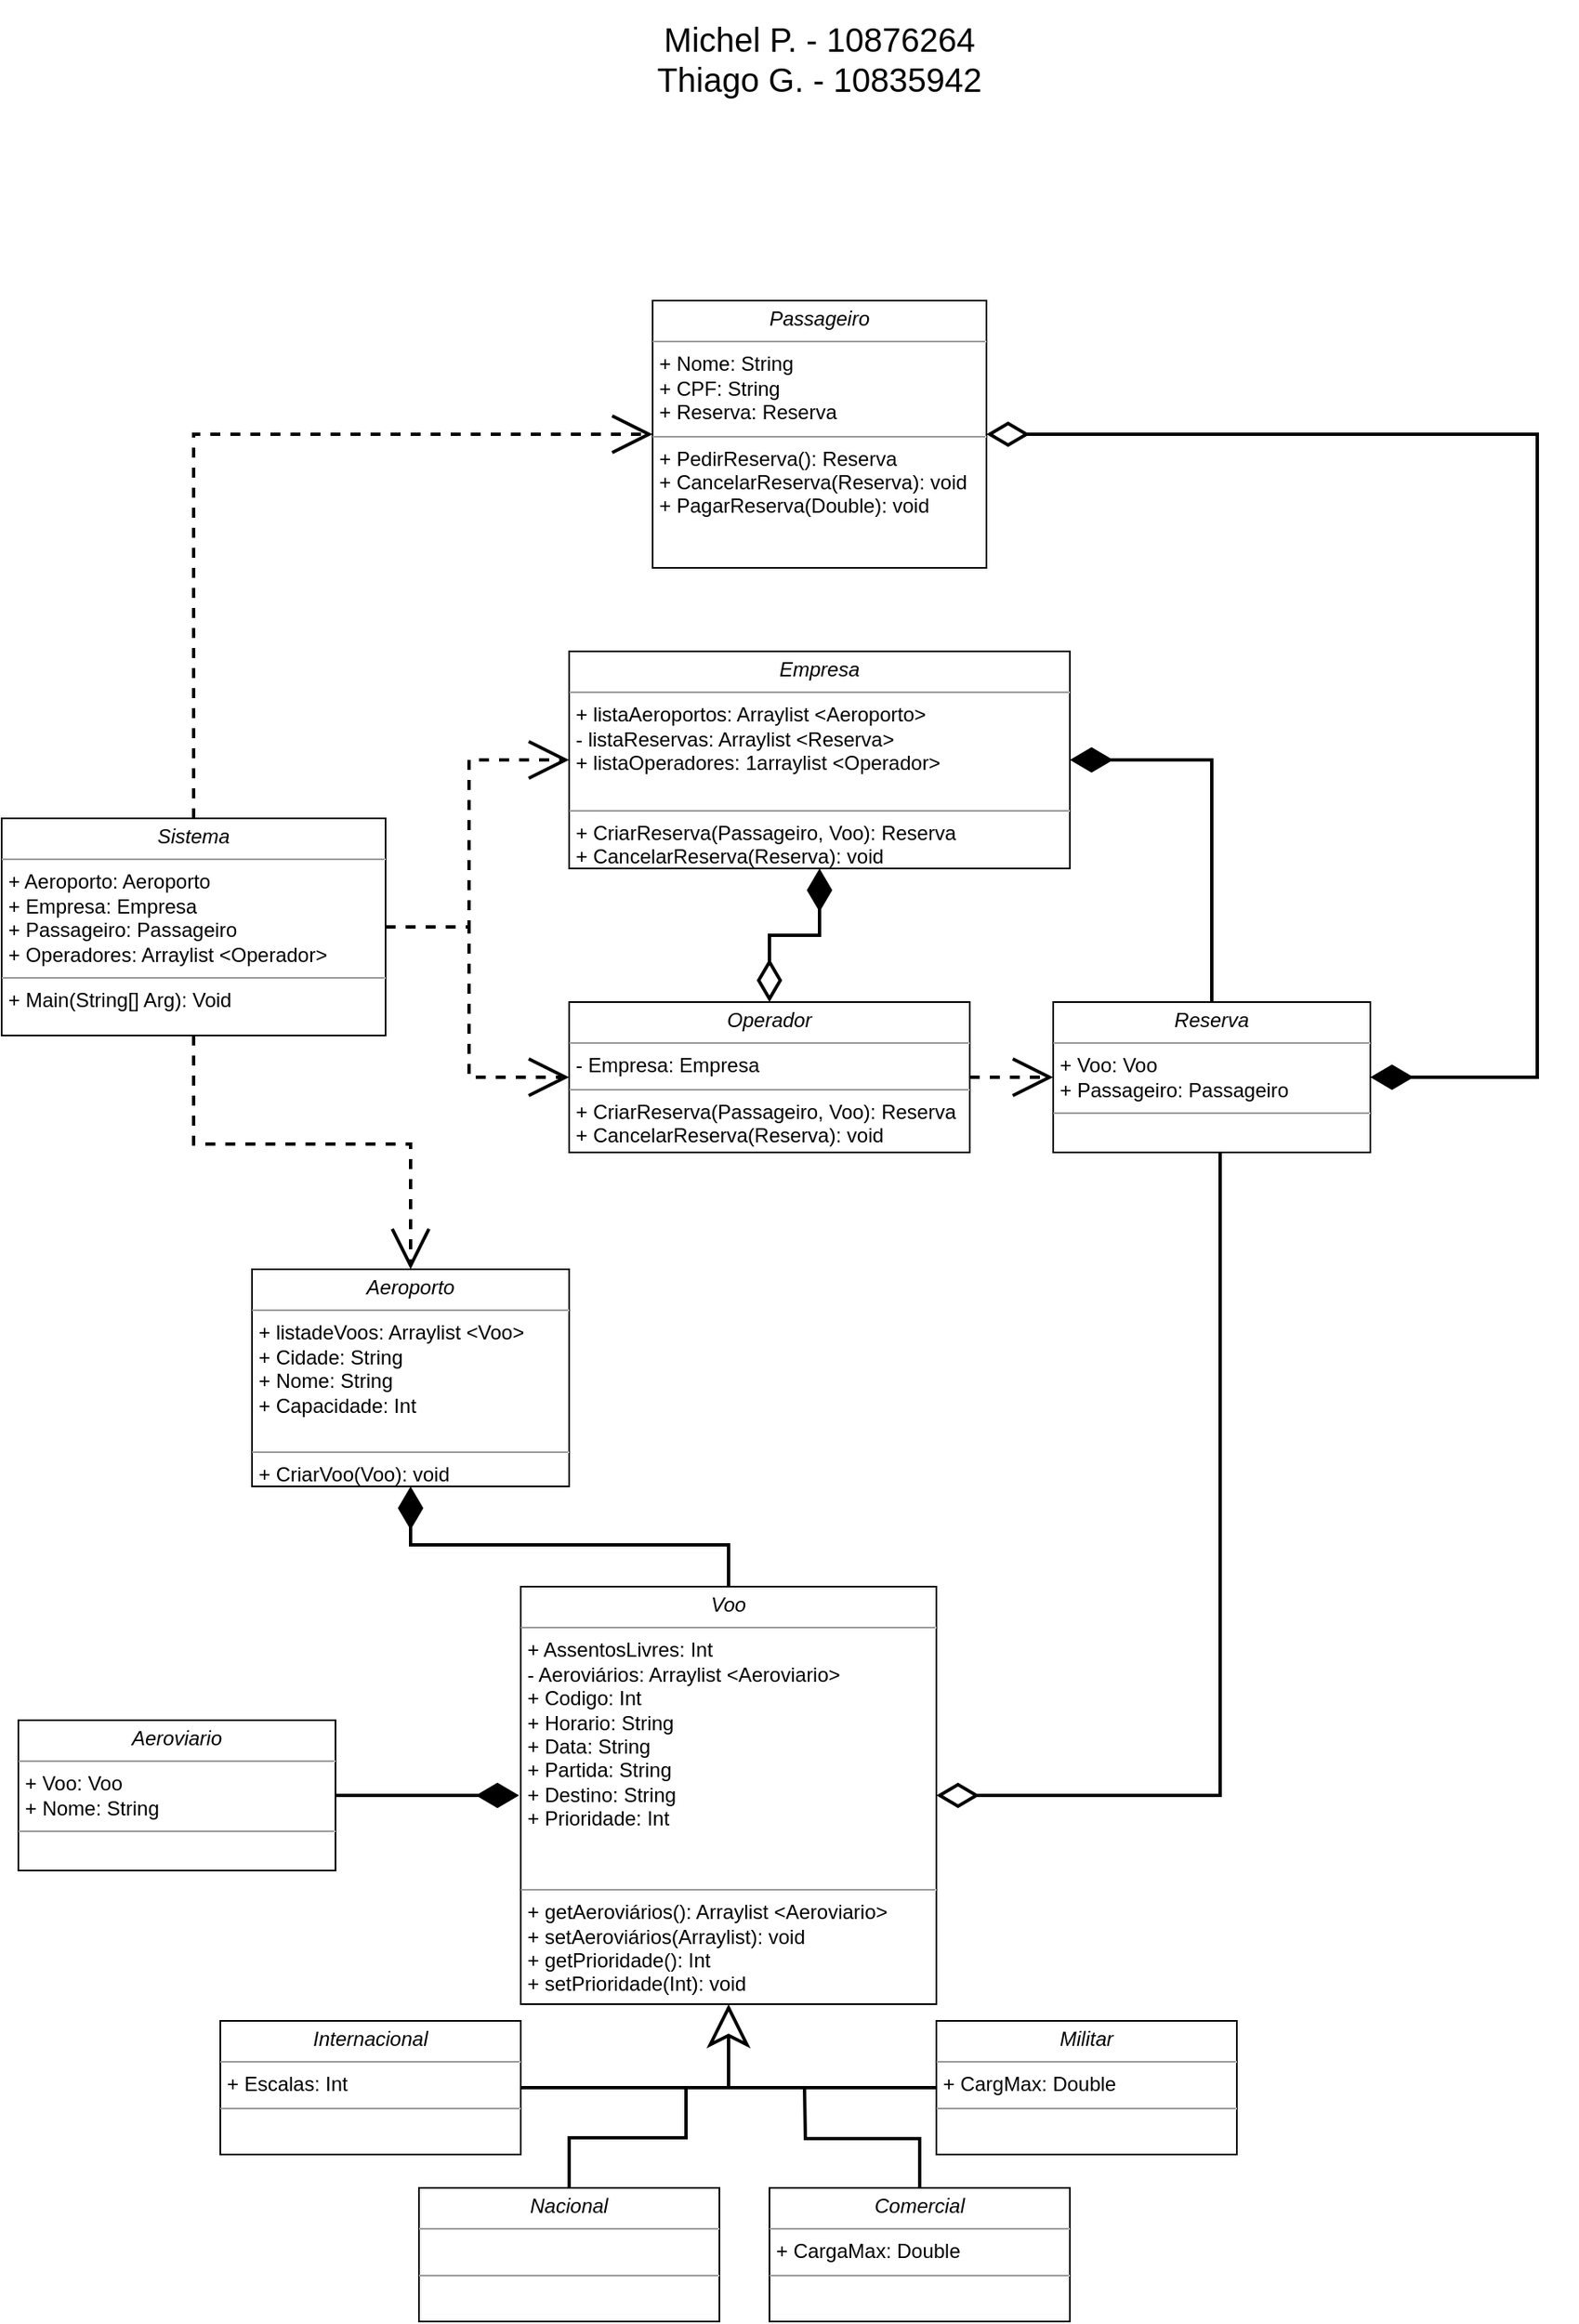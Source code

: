 <mxfile version="14.6.6" type="device"><diagram name="Page-1" id="c4acf3e9-155e-7222-9cf6-157b1a14988f"><mxGraphModel dx="1021" dy="1629" grid="1" gridSize="10" guides="1" tooltips="1" connect="1" arrows="1" fold="1" page="1" pageScale="1" pageWidth="850" pageHeight="1100" background="#ffffff" math="0" shadow="0"><root><mxCell id="0"/><mxCell id="1" parent="0"/><mxCell id="5d2195bd80daf111-18" value="&lt;p style=&quot;margin: 0px ; margin-top: 4px ; text-align: center&quot;&gt;&lt;i&gt;Aeroporto&lt;/i&gt;&lt;br&gt;&lt;/p&gt;&lt;hr size=&quot;1&quot;&gt;&lt;p style=&quot;margin: 0px ; margin-left: 4px&quot;&gt;+ listadeVoos: Arraylist &amp;lt;Voo&amp;gt;&lt;/p&gt;&lt;p style=&quot;margin: 0px ; margin-left: 4px&quot;&gt;+ Cidade: String&lt;/p&gt;&lt;p style=&quot;margin: 0px ; margin-left: 4px&quot;&gt;+ Nome: String&lt;/p&gt;&lt;p style=&quot;margin: 0px ; margin-left: 4px&quot;&gt;+ Capacidade: Int&lt;/p&gt;&lt;p style=&quot;margin: 0px ; margin-left: 4px&quot;&gt;&lt;br&gt;&lt;/p&gt;&lt;hr size=&quot;1&quot;&gt;&lt;p style=&quot;margin: 0px ; margin-left: 4px&quot;&gt;+ CriarVoo(Voo): void&amp;nbsp;&lt;br&gt;&lt;br&gt;&lt;/p&gt;" style="verticalAlign=top;align=left;overflow=fill;fontSize=12;fontFamily=Helvetica;html=1;rounded=0;shadow=0;comic=0;labelBackgroundColor=none;strokeWidth=1" parent="1" vertex="1"><mxGeometry x="460" y="140" width="190" height="130" as="geometry"/></mxCell><mxCell id="ddjYF5atEAfd1LjbMcng-1" value="&lt;p style=&quot;margin: 0px ; margin-top: 4px ; text-align: center&quot;&gt;&lt;i&gt;Empresa&lt;/i&gt;&lt;/p&gt;&lt;hr size=&quot;1&quot;&gt;&lt;p style=&quot;margin: 0px ; margin-left: 4px&quot;&gt;+ listaAeroportos: Arraylist &amp;lt;Aeroporto&amp;gt;&lt;/p&gt;&lt;p style=&quot;margin: 0px ; margin-left: 4px&quot;&gt;- listaReservas: Arraylist &amp;lt;Reserva&amp;gt;&lt;/p&gt;&lt;p style=&quot;margin: 0px ; margin-left: 4px&quot;&gt;+ listaOperadores: 1arraylist &amp;lt;Operador&amp;gt;&lt;/p&gt;&lt;p style=&quot;margin: 0px ; margin-left: 4px&quot;&gt;&lt;br&gt;&lt;/p&gt;&lt;hr size=&quot;1&quot;&gt;&lt;p style=&quot;margin: 0px ; margin-left: 4px&quot;&gt;+ CriarReserva(Passageiro, Voo): Reserva&lt;/p&gt;&lt;p style=&quot;margin: 0px ; margin-left: 4px&quot;&gt;+ CancelarReserva(Reserva): void&lt;br&gt;&lt;br&gt;&lt;/p&gt;" style="verticalAlign=top;align=left;overflow=fill;fontSize=12;fontFamily=Helvetica;html=1;rounded=0;shadow=0;comic=0;labelBackgroundColor=none;strokeWidth=1" vertex="1" parent="1"><mxGeometry x="650" y="-230" width="300" height="130" as="geometry"/></mxCell><mxCell id="ddjYF5atEAfd1LjbMcng-29" style="edgeStyle=orthogonalEdgeStyle;rounded=0;orthogonalLoop=1;jettySize=auto;html=1;entryX=0.5;entryY=1;entryDx=0;entryDy=0;endArrow=diamondThin;endFill=1;strokeWidth=2;jumpSize=6;targetPerimeterSpacing=0;startArrow=none;startFill=0;endSize=20;" edge="1" parent="1" source="ddjYF5atEAfd1LjbMcng-5" target="5d2195bd80daf111-18"><mxGeometry relative="1" as="geometry"/></mxCell><mxCell id="ddjYF5atEAfd1LjbMcng-30" style="edgeStyle=orthogonalEdgeStyle;rounded=0;jumpSize=6;orthogonalLoop=1;jettySize=auto;html=1;entryX=0.5;entryY=1;entryDx=0;entryDy=0;startArrow=diamondThin;startFill=0;endArrow=diamondThin;endFill=1;startSize=20;endSize=20;targetPerimeterSpacing=0;strokeWidth=2;" edge="1" parent="1" source="ddjYF5atEAfd1LjbMcng-10" target="ddjYF5atEAfd1LjbMcng-1"><mxGeometry relative="1" as="geometry"/></mxCell><mxCell id="ddjYF5atEAfd1LjbMcng-38" style="edgeStyle=orthogonalEdgeStyle;rounded=0;jumpSize=6;orthogonalLoop=1;jettySize=auto;html=1;startArrow=none;startFill=0;endArrow=open;endFill=0;startSize=20;endSize=20;targetPerimeterSpacing=0;strokeWidth=2;dashed=1;" edge="1" parent="1" source="ddjYF5atEAfd1LjbMcng-10" target="ddjYF5atEAfd1LjbMcng-12"><mxGeometry relative="1" as="geometry"/></mxCell><mxCell id="ddjYF5atEAfd1LjbMcng-10" value="&lt;p style=&quot;margin: 0px ; margin-top: 4px ; text-align: center&quot;&gt;&lt;i&gt;Operador&lt;/i&gt;&lt;/p&gt;&lt;hr size=&quot;1&quot;&gt;&lt;p style=&quot;margin: 0px ; margin-left: 4px&quot;&gt;- Empresa: Empresa&lt;/p&gt;&lt;hr size=&quot;1&quot;&gt;&lt;p style=&quot;margin: 0px ; margin-left: 4px&quot;&gt;+ CriarReserva(Passageiro, Voo): Reserva&lt;/p&gt;&lt;p style=&quot;margin: 0px ; margin-left: 4px&quot;&gt;+ CancelarReserva(Reserva): void&lt;br&gt;&lt;br&gt;&lt;/p&gt;" style="verticalAlign=top;align=left;overflow=fill;fontSize=12;fontFamily=Helvetica;html=1;rounded=0;shadow=0;comic=0;labelBackgroundColor=none;strokeWidth=1" vertex="1" parent="1"><mxGeometry x="650" y="-20" width="240" height="90" as="geometry"/></mxCell><mxCell id="ddjYF5atEAfd1LjbMcng-34" style="edgeStyle=orthogonalEdgeStyle;rounded=0;jumpSize=6;orthogonalLoop=1;jettySize=auto;html=1;entryX=1;entryY=0.5;entryDx=0;entryDy=0;startArrow=none;startFill=0;endArrow=diamondThin;endFill=1;startSize=20;endSize=20;targetPerimeterSpacing=0;strokeWidth=2;" edge="1" parent="1" source="ddjYF5atEAfd1LjbMcng-12" target="ddjYF5atEAfd1LjbMcng-1"><mxGeometry relative="1" as="geometry"/></mxCell><mxCell id="ddjYF5atEAfd1LjbMcng-35" style="edgeStyle=orthogonalEdgeStyle;rounded=0;jumpSize=6;orthogonalLoop=1;jettySize=auto;html=1;entryX=1;entryY=0.5;entryDx=0;entryDy=0;startArrow=none;startFill=0;endArrow=diamondThin;endFill=0;startSize=20;endSize=20;targetPerimeterSpacing=0;strokeWidth=2;" edge="1" parent="1" source="ddjYF5atEAfd1LjbMcng-12" target="ddjYF5atEAfd1LjbMcng-5"><mxGeometry relative="1" as="geometry"><Array as="points"><mxPoint x="1040" y="455"/></Array></mxGeometry></mxCell><mxCell id="ddjYF5atEAfd1LjbMcng-36" style="edgeStyle=orthogonalEdgeStyle;rounded=0;jumpSize=6;orthogonalLoop=1;jettySize=auto;html=1;entryX=1;entryY=0.5;entryDx=0;entryDy=0;startArrow=diamondThin;startFill=1;endArrow=diamondThin;endFill=0;startSize=20;endSize=20;targetPerimeterSpacing=0;strokeWidth=2;" edge="1" parent="1" source="ddjYF5atEAfd1LjbMcng-12" target="ddjYF5atEAfd1LjbMcng-13"><mxGeometry relative="1" as="geometry"><Array as="points"><mxPoint x="1230" y="25"/><mxPoint x="1230" y="-360"/></Array></mxGeometry></mxCell><mxCell id="ddjYF5atEAfd1LjbMcng-12" value="&lt;p style=&quot;margin: 0px ; margin-top: 4px ; text-align: center&quot;&gt;&lt;i&gt;Reserva&lt;/i&gt;&lt;/p&gt;&lt;hr size=&quot;1&quot;&gt;&lt;p style=&quot;margin: 0px ; margin-left: 4px&quot;&gt;+ Voo: Voo&lt;/p&gt;&lt;p style=&quot;margin: 0px ; margin-left: 4px&quot;&gt;&lt;span&gt;+ Passageiro: Passageiro&lt;/span&gt;&lt;br&gt;&lt;/p&gt;&lt;hr size=&quot;1&quot;&gt;&lt;p style=&quot;margin: 0px ; margin-left: 4px&quot;&gt;&lt;br&gt;&lt;/p&gt;" style="verticalAlign=top;align=left;overflow=fill;fontSize=12;fontFamily=Helvetica;html=1;rounded=0;shadow=0;comic=0;labelBackgroundColor=none;strokeWidth=1" vertex="1" parent="1"><mxGeometry x="940" y="-20" width="190" height="90" as="geometry"/></mxCell><mxCell id="ddjYF5atEAfd1LjbMcng-13" value="&lt;p style=&quot;margin: 0px ; margin-top: 4px ; text-align: center&quot;&gt;&lt;i&gt;Passageiro&lt;/i&gt;&lt;/p&gt;&lt;hr size=&quot;1&quot;&gt;&lt;p style=&quot;margin: 0px ; margin-left: 4px&quot;&gt;+ Nome: String&lt;/p&gt;&lt;p style=&quot;margin: 0px ; margin-left: 4px&quot;&gt;+ CPF: String&lt;/p&gt;&lt;p style=&quot;margin: 0px ; margin-left: 4px&quot;&gt;+ Reserva: Reserva&lt;/p&gt;&lt;hr size=&quot;1&quot;&gt;&lt;p style=&quot;margin: 0px 0px 0px 4px&quot;&gt;+ PedirReserva(): Reserva&lt;/p&gt;&lt;p style=&quot;margin: 0px 0px 0px 4px&quot;&gt;+ CancelarReserva(Reserva): void&lt;/p&gt;&lt;p style=&quot;margin: 0px 0px 0px 4px&quot;&gt;+ PagarReserva(Double): void&lt;/p&gt;" style="verticalAlign=top;align=left;overflow=fill;fontSize=12;fontFamily=Helvetica;html=1;rounded=0;shadow=0;comic=0;labelBackgroundColor=none;strokeWidth=1" vertex="1" parent="1"><mxGeometry x="700" y="-440" width="200" height="160" as="geometry"/></mxCell><mxCell id="ddjYF5atEAfd1LjbMcng-22" value="" style="edgeStyle=orthogonalEdgeStyle;rounded=0;orthogonalLoop=1;jettySize=auto;html=1;endArrow=open;endFill=0;dashed=1;strokeWidth=2;endSize=20;" edge="1" parent="1" source="ddjYF5atEAfd1LjbMcng-14" target="5d2195bd80daf111-18"><mxGeometry relative="1" as="geometry"/></mxCell><mxCell id="ddjYF5atEAfd1LjbMcng-25" style="edgeStyle=orthogonalEdgeStyle;rounded=0;orthogonalLoop=1;jettySize=auto;html=1;entryX=0;entryY=0.5;entryDx=0;entryDy=0;dashed=1;endArrow=open;endFill=0;strokeWidth=2;endSize=20;" edge="1" parent="1" source="ddjYF5atEAfd1LjbMcng-14" target="ddjYF5atEAfd1LjbMcng-13"><mxGeometry relative="1" as="geometry"><Array as="points"><mxPoint x="425" y="-360"/></Array></mxGeometry></mxCell><mxCell id="ddjYF5atEAfd1LjbMcng-27" style="edgeStyle=orthogonalEdgeStyle;rounded=0;orthogonalLoop=1;jettySize=auto;html=1;entryX=0;entryY=0.5;entryDx=0;entryDy=0;dashed=1;endArrow=open;endFill=0;strokeWidth=2;startSize=6;endSize=20;" edge="1" parent="1" source="ddjYF5atEAfd1LjbMcng-14" target="ddjYF5atEAfd1LjbMcng-1"><mxGeometry relative="1" as="geometry"/></mxCell><mxCell id="ddjYF5atEAfd1LjbMcng-28" style="edgeStyle=orthogonalEdgeStyle;rounded=0;orthogonalLoop=1;jettySize=auto;html=1;entryX=0;entryY=0.5;entryDx=0;entryDy=0;dashed=1;endArrow=open;endFill=0;strokeWidth=2;endSize=20;" edge="1" parent="1" source="ddjYF5atEAfd1LjbMcng-14" target="ddjYF5atEAfd1LjbMcng-10"><mxGeometry relative="1" as="geometry"/></mxCell><mxCell id="ddjYF5atEAfd1LjbMcng-14" value="&lt;p style=&quot;margin: 0px ; margin-top: 4px ; text-align: center&quot;&gt;&lt;i&gt;Sistema&lt;/i&gt;&lt;/p&gt;&lt;hr size=&quot;1&quot;&gt;&lt;p style=&quot;margin: 0px ; margin-left: 4px&quot;&gt;+ Aeroporto: Aeroporto&lt;/p&gt;&lt;p style=&quot;margin: 0px ; margin-left: 4px&quot;&gt;+ Empresa: Empresa&lt;/p&gt;&lt;p style=&quot;margin: 0px ; margin-left: 4px&quot;&gt;+ Passageiro: Passageiro&lt;/p&gt;&lt;p style=&quot;margin: 0px ; margin-left: 4px&quot;&gt;+ Operadores: Arraylist &amp;lt;Operador&amp;gt;&lt;/p&gt;&lt;hr size=&quot;1&quot;&gt;&lt;p style=&quot;margin: 0px ; margin-left: 4px&quot;&gt;+ Main(String[] Arg): Void&lt;/p&gt;" style="verticalAlign=top;align=left;overflow=fill;fontSize=12;fontFamily=Helvetica;html=1;rounded=0;shadow=0;comic=0;labelBackgroundColor=none;strokeWidth=1" vertex="1" parent="1"><mxGeometry x="310" y="-130" width="230" height="130" as="geometry"/></mxCell><mxCell id="ddjYF5atEAfd1LjbMcng-37" value="" style="group" vertex="1" connectable="0" parent="1"><mxGeometry x="320" y="330" width="730" height="440" as="geometry"/></mxCell><mxCell id="ddjYF5atEAfd1LjbMcng-5" value="&lt;p style=&quot;margin: 0px ; margin-top: 4px ; text-align: center&quot;&gt;&lt;i&gt;Voo&lt;/i&gt;&lt;/p&gt;&lt;hr size=&quot;1&quot;&gt;&lt;p style=&quot;margin: 0px ; margin-left: 4px&quot;&gt;+ AssentosLivres: Int&lt;/p&gt;&lt;p style=&quot;margin: 0px ; margin-left: 4px&quot;&gt;- Aeroviários: Arraylist &amp;lt;Aeroviario&amp;gt;&lt;/p&gt;&lt;p style=&quot;margin: 0px ; margin-left: 4px&quot;&gt;+ Codigo: Int&lt;/p&gt;&lt;p style=&quot;margin: 0px ; margin-left: 4px&quot;&gt;+ Horario: String&lt;/p&gt;&lt;p style=&quot;margin: 0px ; margin-left: 4px&quot;&gt;+ Data: String&lt;/p&gt;&lt;p style=&quot;margin: 0px ; margin-left: 4px&quot;&gt;+ Partida: String&lt;/p&gt;&lt;p style=&quot;margin: 0px ; margin-left: 4px&quot;&gt;+ Destino: String&lt;/p&gt;&lt;p style=&quot;margin: 0px ; margin-left: 4px&quot;&gt;+ Prioridade: Int&lt;/p&gt;&lt;p style=&quot;margin: 0px ; margin-left: 4px&quot;&gt;&lt;br&gt;&lt;/p&gt;&lt;p style=&quot;margin: 0px ; margin-left: 4px&quot;&gt;&lt;br&gt;&lt;/p&gt;&lt;hr size=&quot;1&quot;&gt;&lt;p style=&quot;margin: 0px ; margin-left: 4px&quot;&gt;+ getAeroviários(): Arraylist &amp;lt;Aeroviario&amp;gt;&lt;/p&gt;&lt;p style=&quot;margin: 0px ; margin-left: 4px&quot;&gt;+ setAeroviários(Arraylist): void&amp;nbsp;&lt;/p&gt;&lt;p style=&quot;margin: 0px ; margin-left: 4px&quot;&gt;+ getPrioridade(): Int&lt;/p&gt;&lt;p style=&quot;margin: 0px ; margin-left: 4px&quot;&gt;+ setPrioridade(Int): void&lt;/p&gt;&lt;p style=&quot;margin: 0px ; margin-left: 4px&quot;&gt;&amp;nbsp;&lt;br&gt;&lt;br&gt;&lt;/p&gt;" style="verticalAlign=top;align=left;overflow=fill;fontSize=12;fontFamily=Helvetica;html=1;rounded=0;shadow=0;comic=0;labelBackgroundColor=none;strokeWidth=1" vertex="1" parent="ddjYF5atEAfd1LjbMcng-37"><mxGeometry x="301" width="249" height="250" as="geometry"/></mxCell><mxCell id="ddjYF5atEAfd1LjbMcng-17" style="edgeStyle=orthogonalEdgeStyle;rounded=0;orthogonalLoop=1;jettySize=auto;html=1;entryX=0.5;entryY=1;entryDx=0;entryDy=0;exitX=1;exitY=0.5;exitDx=0;exitDy=0;endArrow=classic;endFill=0;strokeWidth=2;endSize=20;" edge="1" parent="ddjYF5atEAfd1LjbMcng-37" source="ddjYF5atEAfd1LjbMcng-6" target="ddjYF5atEAfd1LjbMcng-5"><mxGeometry relative="1" as="geometry"/></mxCell><mxCell id="ddjYF5atEAfd1LjbMcng-6" value="&lt;p style=&quot;margin: 0px ; margin-top: 4px ; text-align: center&quot;&gt;&lt;i&gt;Internacional&lt;/i&gt;&lt;/p&gt;&lt;hr size=&quot;1&quot;&gt;&lt;p style=&quot;margin: 0px ; margin-left: 4px&quot;&gt;+ Escalas: Int&lt;/p&gt;&lt;hr size=&quot;1&quot;&gt;&lt;p style=&quot;margin: 0px ; margin-left: 4px&quot;&gt;&lt;br&gt;&lt;/p&gt;&lt;p style=&quot;margin: 0px ; margin-left: 4px&quot;&gt;&lt;br&gt;&lt;/p&gt;" style="verticalAlign=top;align=left;overflow=fill;fontSize=12;fontFamily=Helvetica;html=1;rounded=0;shadow=0;comic=0;labelBackgroundColor=none;strokeWidth=1" vertex="1" parent="ddjYF5atEAfd1LjbMcng-37"><mxGeometry x="121" y="260" width="180" height="80" as="geometry"/></mxCell><mxCell id="ddjYF5atEAfd1LjbMcng-19" style="edgeStyle=orthogonalEdgeStyle;rounded=0;orthogonalLoop=1;jettySize=auto;html=1;endArrow=none;endFill=0;strokeWidth=2;" edge="1" parent="ddjYF5atEAfd1LjbMcng-37" source="ddjYF5atEAfd1LjbMcng-7"><mxGeometry relative="1" as="geometry"><mxPoint x="351" y="300" as="targetPoint"/><Array as="points"><mxPoint x="330" y="330"/><mxPoint x="400" y="330"/><mxPoint x="400" y="300"/></Array></mxGeometry></mxCell><mxCell id="ddjYF5atEAfd1LjbMcng-7" value="&lt;p style=&quot;margin: 0px ; margin-top: 4px ; text-align: center&quot;&gt;&lt;i&gt;Nacional&lt;/i&gt;&lt;/p&gt;&lt;hr size=&quot;1&quot;&gt;&lt;p style=&quot;margin: 0px ; margin-left: 4px&quot;&gt;&lt;br&gt;&lt;/p&gt;&lt;hr size=&quot;1&quot;&gt;&lt;p style=&quot;margin: 0px ; margin-left: 4px&quot;&gt;&lt;br&gt;&lt;/p&gt;&lt;p style=&quot;margin: 0px ; margin-left: 4px&quot;&gt;&lt;br&gt;&lt;/p&gt;" style="verticalAlign=top;align=left;overflow=fill;fontSize=12;fontFamily=Helvetica;html=1;rounded=0;shadow=0;comic=0;labelBackgroundColor=none;strokeWidth=1" vertex="1" parent="ddjYF5atEAfd1LjbMcng-37"><mxGeometry x="240" y="360" width="180" height="80" as="geometry"/></mxCell><mxCell id="ddjYF5atEAfd1LjbMcng-21" style="edgeStyle=orthogonalEdgeStyle;rounded=0;orthogonalLoop=1;jettySize=auto;html=1;endArrow=none;endFill=0;strokeWidth=2;" edge="1" parent="ddjYF5atEAfd1LjbMcng-37" source="ddjYF5atEAfd1LjbMcng-8"><mxGeometry relative="1" as="geometry"><mxPoint x="471" y="300" as="targetPoint"/></mxGeometry></mxCell><mxCell id="ddjYF5atEAfd1LjbMcng-8" value="&lt;p style=&quot;margin: 0px ; margin-top: 4px ; text-align: center&quot;&gt;&lt;i&gt;Comercial&lt;/i&gt;&lt;/p&gt;&lt;hr size=&quot;1&quot;&gt;&lt;p style=&quot;margin: 0px ; margin-left: 4px&quot;&gt;+ CargaMax: Double&lt;/p&gt;&lt;hr size=&quot;1&quot;&gt;&lt;p style=&quot;margin: 0px ; margin-left: 4px&quot;&gt;&lt;br&gt;&lt;/p&gt;" style="verticalAlign=top;align=left;overflow=fill;fontSize=12;fontFamily=Helvetica;html=1;rounded=0;shadow=0;comic=0;labelBackgroundColor=none;strokeWidth=1" vertex="1" parent="ddjYF5atEAfd1LjbMcng-37"><mxGeometry x="450" y="360" width="180" height="80" as="geometry"/></mxCell><mxCell id="ddjYF5atEAfd1LjbMcng-20" style="edgeStyle=orthogonalEdgeStyle;rounded=0;orthogonalLoop=1;jettySize=auto;html=1;endArrow=none;endFill=0;strokeWidth=2;" edge="1" parent="ddjYF5atEAfd1LjbMcng-37"><mxGeometry relative="1" as="geometry"><mxPoint x="411" y="300" as="targetPoint"/><mxPoint x="550" y="300" as="sourcePoint"/></mxGeometry></mxCell><mxCell id="ddjYF5atEAfd1LjbMcng-9" value="&lt;p style=&quot;margin: 0px ; margin-top: 4px ; text-align: center&quot;&gt;&lt;i&gt;Militar&lt;/i&gt;&lt;/p&gt;&lt;hr size=&quot;1&quot;&gt;&lt;p style=&quot;margin: 0px ; margin-left: 4px&quot;&gt;+ CargMax: Double&lt;/p&gt;&lt;hr size=&quot;1&quot;&gt;&lt;p style=&quot;margin: 0px ; margin-left: 4px&quot;&gt;&lt;br&gt;&lt;/p&gt;" style="verticalAlign=top;align=left;overflow=fill;fontSize=12;fontFamily=Helvetica;html=1;rounded=0;shadow=0;comic=0;labelBackgroundColor=none;strokeWidth=1" vertex="1" parent="ddjYF5atEAfd1LjbMcng-37"><mxGeometry x="550" y="260" width="180" height="80" as="geometry"/></mxCell><mxCell id="ddjYF5atEAfd1LjbMcng-33" style="edgeStyle=orthogonalEdgeStyle;rounded=0;jumpSize=6;orthogonalLoop=1;jettySize=auto;html=1;startArrow=none;startFill=0;endArrow=diamondThin;endFill=1;startSize=6;endSize=20;targetPerimeterSpacing=0;strokeWidth=2;" edge="1" parent="ddjYF5atEAfd1LjbMcng-37" source="ddjYF5atEAfd1LjbMcng-11"><mxGeometry relative="1" as="geometry"><mxPoint x="300" y="125" as="targetPoint"/></mxGeometry></mxCell><mxCell id="ddjYF5atEAfd1LjbMcng-11" value="&lt;p style=&quot;margin: 0px ; margin-top: 4px ; text-align: center&quot;&gt;&lt;i&gt;Aeroviario&lt;/i&gt;&lt;br&gt;&lt;/p&gt;&lt;hr size=&quot;1&quot;&gt;&lt;p style=&quot;margin: 0px ; margin-left: 4px&quot;&gt;+ Voo: Voo&lt;/p&gt;&lt;p style=&quot;margin: 0px ; margin-left: 4px&quot;&gt;+ Nome: String&lt;/p&gt;&lt;hr size=&quot;1&quot;&gt;&lt;p style=&quot;margin: 0px ; margin-left: 4px&quot;&gt;&lt;br&gt;&lt;/p&gt;" style="verticalAlign=top;align=left;overflow=fill;fontSize=12;fontFamily=Helvetica;html=1;rounded=0;shadow=0;comic=0;labelBackgroundColor=none;strokeWidth=1" vertex="1" parent="ddjYF5atEAfd1LjbMcng-37"><mxGeometry y="80" width="190" height="90" as="geometry"/></mxCell><mxCell id="ddjYF5atEAfd1LjbMcng-39" value="&lt;font style=&quot;font-size: 20px&quot;&gt;Michel P. - 10876264&lt;br&gt;Thiago G. - 10835942&lt;br&gt;&lt;/font&gt;" style="text;html=1;strokeColor=none;fillColor=none;align=center;verticalAlign=middle;whiteSpace=wrap;rounded=0;" vertex="1" parent="1"><mxGeometry x="540" y="-620" width="520" height="70" as="geometry"/></mxCell></root></mxGraphModel></diagram></mxfile>